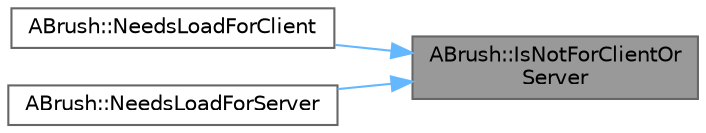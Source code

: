 digraph "ABrush::IsNotForClientOrServer"
{
 // INTERACTIVE_SVG=YES
 // LATEX_PDF_SIZE
  bgcolor="transparent";
  edge [fontname=Helvetica,fontsize=10,labelfontname=Helvetica,labelfontsize=10];
  node [fontname=Helvetica,fontsize=10,shape=box,height=0.2,width=0.4];
  rankdir="RL";
  Node1 [id="Node000001",label="ABrush::IsNotForClientOr\lServer",height=0.2,width=0.4,color="gray40", fillcolor="grey60", style="filled", fontcolor="black",tooltip="Return if true if this brush is not used for gameplay (i.e."];
  Node1 -> Node2 [id="edge1_Node000001_Node000002",dir="back",color="steelblue1",style="solid",tooltip=" "];
  Node2 [id="Node000002",label="ABrush::NeedsLoadForClient",height=0.2,width=0.4,color="grey40", fillcolor="white", style="filled",URL="$d3/dd8/classABrush.html#a6d581bd8705ea3544e70bbeaa8ce3837",tooltip=" "];
  Node1 -> Node3 [id="edge2_Node000001_Node000003",dir="back",color="steelblue1",style="solid",tooltip=" "];
  Node3 [id="Node000003",label="ABrush::NeedsLoadForServer",height=0.2,width=0.4,color="grey40", fillcolor="white", style="filled",URL="$d3/dd8/classABrush.html#ab6b2bd084ea389b18c48973ddb98351a",tooltip=" "];
}
